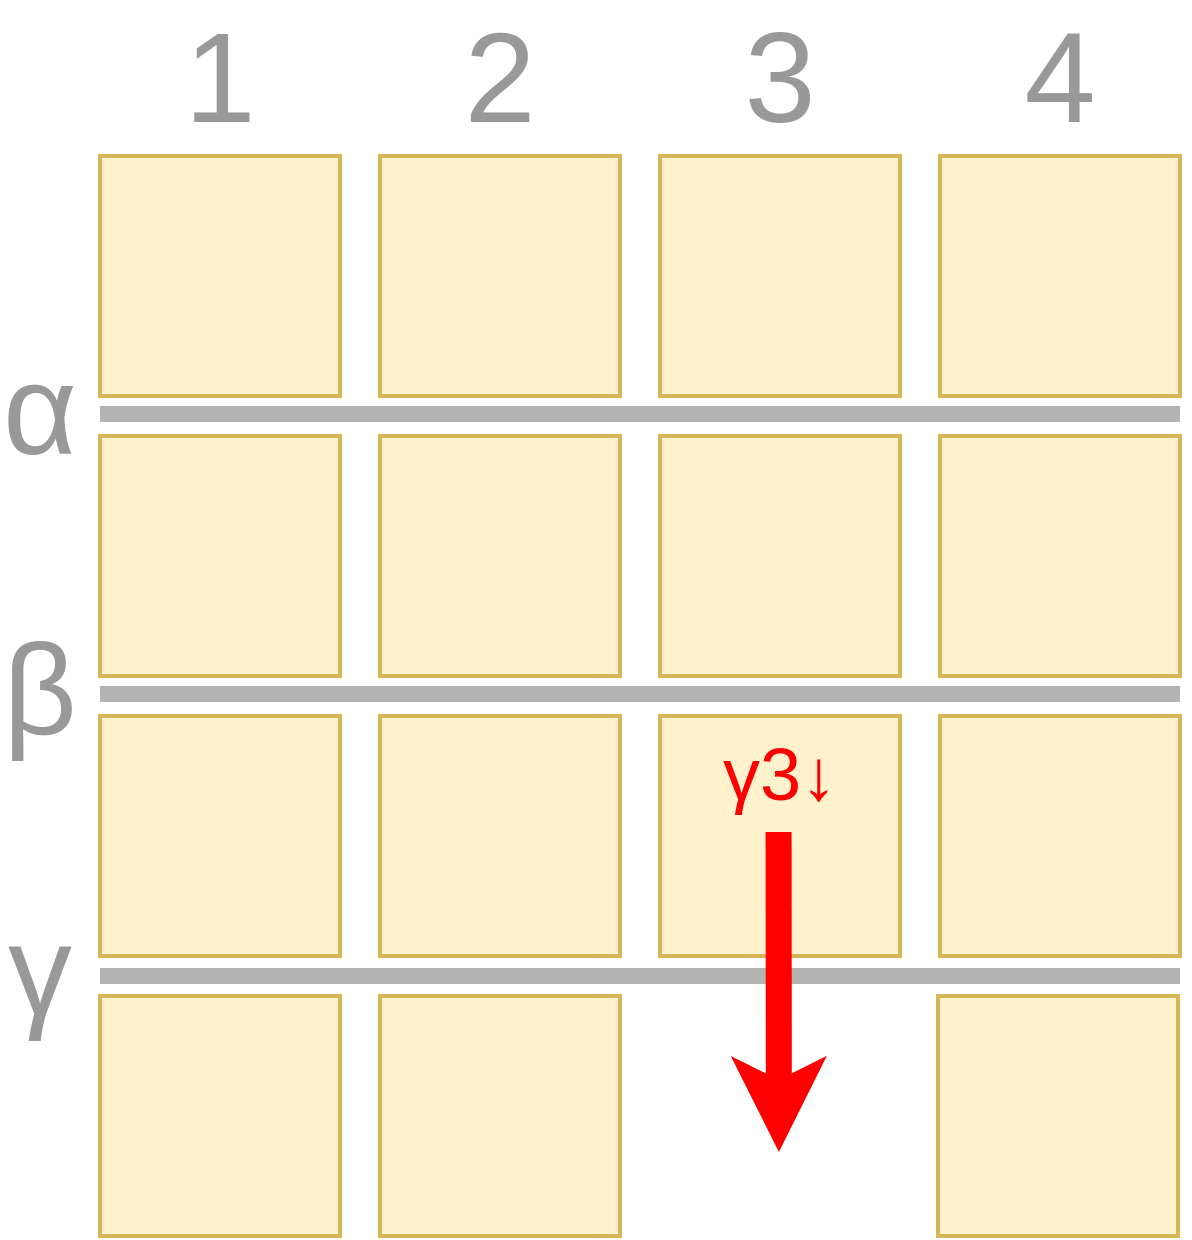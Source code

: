<mxfile version="13.6.2" type="device"><diagram id="jw7dOPHjrZO8yAsFAN1w" name="Page-1"><mxGraphModel dx="786" dy="-657" grid="1" gridSize="10" guides="1" tooltips="1" connect="1" arrows="1" fold="1" page="1" pageScale="1" pageWidth="827" pageHeight="1169" math="0" shadow="0"><root><mxCell id="0"/><mxCell id="1" parent="0"/><mxCell id="hXzkZmBH6FMCaFwMjsrA-609" value="" style="text;html=1;align=center;verticalAlign=middle;whiteSpace=wrap;rounded=0;strokeColor=#d6b656;strokeWidth=2;fontSize=36;fillColor=#fff2cc;fontColor=#FF0000;" parent="1" vertex="1"><mxGeometry x="130" y="1289" width="120" height="120" as="geometry"/></mxCell><mxCell id="hXzkZmBH6FMCaFwMjsrA-610" value="" style="text;html=1;align=center;verticalAlign=middle;whiteSpace=wrap;rounded=0;strokeColor=#d6b656;strokeWidth=2;fontSize=36;fillColor=#fff2cc;fontColor=#FF0000;" parent="1" vertex="1"><mxGeometry x="270" y="1289" width="120" height="120" as="geometry"/></mxCell><mxCell id="hXzkZmBH6FMCaFwMjsrA-611" value="" style="text;html=1;align=center;verticalAlign=middle;whiteSpace=wrap;rounded=0;strokeColor=#d6b656;strokeWidth=2;fontSize=36;fillColor=#fff2cc;fontColor=#FF0000;" parent="1" vertex="1"><mxGeometry x="410" y="1289" width="120" height="120" as="geometry"/></mxCell><mxCell id="hXzkZmBH6FMCaFwMjsrA-612" value="" style="text;html=1;align=center;verticalAlign=middle;whiteSpace=wrap;rounded=0;strokeColor=#d6b656;strokeWidth=2;fontSize=36;fillColor=#fff2cc;fontColor=#FF0000;" parent="1" vertex="1"><mxGeometry x="550" y="1289" width="120" height="120" as="geometry"/></mxCell><mxCell id="hXzkZmBH6FMCaFwMjsrA-613" value="" style="text;html=1;align=center;verticalAlign=middle;whiteSpace=wrap;rounded=0;strokeColor=#d6b656;strokeWidth=2;fontSize=36;fillColor=#fff2cc;fontColor=#FF0000;" parent="1" vertex="1"><mxGeometry x="130" y="1429" width="120" height="120" as="geometry"/></mxCell><mxCell id="hXzkZmBH6FMCaFwMjsrA-614" value="" style="text;html=1;align=center;verticalAlign=middle;whiteSpace=wrap;rounded=0;strokeColor=#d6b656;strokeWidth=2;fontSize=36;fillColor=#fff2cc;fontColor=#FF0000;" parent="1" vertex="1"><mxGeometry x="270" y="1429" width="120" height="120" as="geometry"/></mxCell><mxCell id="hXzkZmBH6FMCaFwMjsrA-615" value="" style="text;html=1;align=center;verticalAlign=middle;whiteSpace=wrap;rounded=0;strokeColor=#d6b656;strokeWidth=2;fontSize=36;fillColor=#fff2cc;fontColor=#FF0000;" parent="1" vertex="1"><mxGeometry x="410" y="1429" width="120" height="120" as="geometry"/></mxCell><mxCell id="hXzkZmBH6FMCaFwMjsrA-616" value="" style="text;html=1;align=center;verticalAlign=middle;whiteSpace=wrap;rounded=0;strokeColor=#d6b656;strokeWidth=2;fontSize=36;fillColor=#fff2cc;fontColor=#FF0000;" parent="1" vertex="1"><mxGeometry x="550" y="1429" width="120" height="120" as="geometry"/></mxCell><mxCell id="hXzkZmBH6FMCaFwMjsrA-617" value="" style="text;html=1;align=center;verticalAlign=middle;whiteSpace=wrap;rounded=0;strokeColor=#d6b656;strokeWidth=2;fontSize=36;fillColor=#fff2cc;fontColor=#FF0000;" parent="1" vertex="1"><mxGeometry x="130" y="1569" width="120" height="120" as="geometry"/></mxCell><mxCell id="hXzkZmBH6FMCaFwMjsrA-618" value="" style="text;html=1;align=center;verticalAlign=middle;whiteSpace=wrap;rounded=0;strokeColor=#d6b656;strokeWidth=2;fontSize=36;fillColor=#fff2cc;fontColor=#FF0000;" parent="1" vertex="1"><mxGeometry x="549" y="1709" width="120" height="120" as="geometry"/></mxCell><mxCell id="hXzkZmBH6FMCaFwMjsrA-619" value="" style="text;html=1;align=center;verticalAlign=middle;whiteSpace=wrap;rounded=0;strokeColor=#d6b656;strokeWidth=2;fontSize=36;fillColor=#fff2cc;fontColor=#FF0000;" parent="1" vertex="1"><mxGeometry x="270" y="1569" width="120" height="120" as="geometry"/></mxCell><mxCell id="hXzkZmBH6FMCaFwMjsrA-620" value="" style="text;html=1;align=center;verticalAlign=middle;whiteSpace=wrap;rounded=0;strokeColor=#d6b656;strokeWidth=2;fontSize=36;fillColor=#fff2cc;fontColor=#FF0000;" parent="1" vertex="1"><mxGeometry x="550" y="1569" width="120" height="120" as="geometry"/></mxCell><mxCell id="hXzkZmBH6FMCaFwMjsrA-621" value="" style="text;html=1;align=center;verticalAlign=middle;whiteSpace=wrap;rounded=0;strokeColor=#d6b656;strokeWidth=2;fontSize=36;fillColor=#fff2cc;fontColor=#FF0000;" parent="1" vertex="1"><mxGeometry x="130" y="1709" width="120" height="120" as="geometry"/></mxCell><mxCell id="hXzkZmBH6FMCaFwMjsrA-622" value="" style="text;html=1;align=center;verticalAlign=middle;whiteSpace=wrap;rounded=0;strokeColor=#d6b656;strokeWidth=2;fontSize=36;fillColor=#fff2cc;fontColor=#FF0000;" parent="1" vertex="1"><mxGeometry x="270" y="1709" width="120" height="120" as="geometry"/></mxCell><mxCell id="hXzkZmBH6FMCaFwMjsrA-623" value="" style="text;html=1;align=center;verticalAlign=middle;whiteSpace=wrap;rounded=0;strokeColor=#d6b656;strokeWidth=2;fontSize=36;fillColor=#fff2cc;fontColor=#FF0000;" parent="1" vertex="1"><mxGeometry x="410" y="1569" width="120" height="120" as="geometry"/></mxCell><mxCell id="hXzkZmBH6FMCaFwMjsrA-630" value="&lt;font style=&quot;font-size: 64px&quot; color=&quot;#999999&quot;&gt;1&lt;/font&gt;" style="text;html=1;strokeColor=none;fillColor=none;align=center;verticalAlign=middle;whiteSpace=wrap;rounded=0;fontSize=24;fontColor=#FF0000;" parent="1" vertex="1"><mxGeometry x="170" y="1240" width="40" height="20" as="geometry"/></mxCell><mxCell id="hXzkZmBH6FMCaFwMjsrA-631" value="&lt;font style=&quot;font-size: 64px&quot; color=&quot;#999999&quot;&gt;2&lt;/font&gt;" style="text;html=1;strokeColor=none;fillColor=none;align=center;verticalAlign=middle;whiteSpace=wrap;rounded=0;fontSize=24;fontColor=#FF0000;" parent="1" vertex="1"><mxGeometry x="310" y="1240" width="40" height="20" as="geometry"/></mxCell><mxCell id="hXzkZmBH6FMCaFwMjsrA-632" value="&lt;span style=&quot;font-size: 64px&quot;&gt;&lt;font color=&quot;#999999&quot;&gt;3&lt;/font&gt;&lt;/span&gt;" style="text;html=1;strokeColor=none;fillColor=none;align=center;verticalAlign=middle;whiteSpace=wrap;rounded=0;fontSize=24;fontColor=#FF0000;" parent="1" vertex="1"><mxGeometry x="450" y="1240" width="40" height="20" as="geometry"/></mxCell><mxCell id="hXzkZmBH6FMCaFwMjsrA-633" value="&lt;font style=&quot;font-size: 64px&quot; color=&quot;#999999&quot;&gt;4&lt;/font&gt;" style="text;html=1;strokeColor=none;fillColor=none;align=center;verticalAlign=middle;whiteSpace=wrap;rounded=0;fontSize=24;fontColor=#FF0000;" parent="1" vertex="1"><mxGeometry x="590" y="1240" width="40" height="20" as="geometry"/></mxCell><mxCell id="hXzkZmBH6FMCaFwMjsrA-639" value="&lt;font style=&quot;font-size: 36px&quot;&gt;&lt;span style=&quot;font-size: 37px&quot;&gt;γ3&lt;/span&gt;↓&lt;/font&gt;" style="text;html=1;strokeColor=none;fillColor=none;align=center;verticalAlign=middle;whiteSpace=wrap;rounded=0;fontSize=36;fontColor=#FF0000;rotation=0;" parent="1" vertex="1"><mxGeometry x="450" y="1589" width="40" height="20" as="geometry"/></mxCell><mxCell id="hXzkZmBH6FMCaFwMjsrA-644" value="" style="endArrow=none;html=1;strokeWidth=8;fontSize=24;fontColor=#FF0000;strokeColor=#B3B3B3;" parent="1" edge="1"><mxGeometry width="50" height="50" relative="1" as="geometry"><mxPoint x="130" y="1699.0" as="sourcePoint"/><mxPoint x="670" y="1699.0" as="targetPoint"/></mxGeometry></mxCell><mxCell id="hXzkZmBH6FMCaFwMjsrA-645" value="&lt;font color=&quot;#999999&quot; style=&quot;font-size: 64px;&quot;&gt;&lt;span style=&quot;font-size: 64px;&quot;&gt;γ&lt;/span&gt;&lt;/font&gt;" style="text;html=1;strokeColor=none;fillColor=none;align=center;verticalAlign=middle;whiteSpace=wrap;rounded=0;fontSize=64;fontColor=#FF0000;" parent="1" vertex="1"><mxGeometry x="80" y="1686" width="40" height="20" as="geometry"/></mxCell><mxCell id="hXzkZmBH6FMCaFwMjsrA-646" value="" style="endArrow=none;html=1;strokeWidth=8;fontSize=24;fontColor=#FF0000;strokeColor=#B3B3B3;" parent="1" edge="1"><mxGeometry width="50" height="50" relative="1" as="geometry"><mxPoint x="130" y="1558" as="sourcePoint"/><mxPoint x="670" y="1558" as="targetPoint"/></mxGeometry></mxCell><mxCell id="hXzkZmBH6FMCaFwMjsrA-647" value="&lt;font color=&quot;#999999&quot; style=&quot;font-size: 64px;&quot;&gt;&lt;span style=&quot;font-size: 64px;&quot;&gt;β&lt;/span&gt;&lt;/font&gt;" style="text;html=1;strokeColor=none;fillColor=none;align=center;verticalAlign=middle;whiteSpace=wrap;rounded=0;fontSize=64;fontColor=#FF0000;" parent="1" vertex="1"><mxGeometry x="80" y="1546" width="40" height="20" as="geometry"/></mxCell><mxCell id="hXzkZmBH6FMCaFwMjsrA-648" value="" style="endArrow=none;html=1;strokeWidth=8;fontSize=24;fontColor=#FF0000;strokeColor=#B3B3B3;" parent="1" edge="1"><mxGeometry width="50" height="50" relative="1" as="geometry"><mxPoint x="130" y="1418" as="sourcePoint"/><mxPoint x="670" y="1418" as="targetPoint"/></mxGeometry></mxCell><mxCell id="hXzkZmBH6FMCaFwMjsrA-649" value="&lt;font color=&quot;#999999&quot; style=&quot;font-size: 64px;&quot;&gt;&lt;span style=&quot;font-size: 64px;&quot;&gt;α&lt;/span&gt;&lt;/font&gt;" style="text;html=1;strokeColor=none;fillColor=none;align=center;verticalAlign=middle;whiteSpace=wrap;rounded=0;fontSize=64;fontColor=#FF0000;" parent="1" vertex="1"><mxGeometry x="80" y="1406" width="40" height="20" as="geometry"/></mxCell><mxCell id="hXzkZmBH6FMCaFwMjsrA-638" value="" style="endArrow=classic;html=1;strokeWidth=13;fontSize=24;fontColor=#FF0000;strokeColor=#FF0000;" parent="1" edge="1"><mxGeometry width="50" height="50" relative="1" as="geometry"><mxPoint x="469.29" y="1627" as="sourcePoint"/><mxPoint x="469.46" y="1787" as="targetPoint"/></mxGeometry></mxCell></root></mxGraphModel></diagram></mxfile>